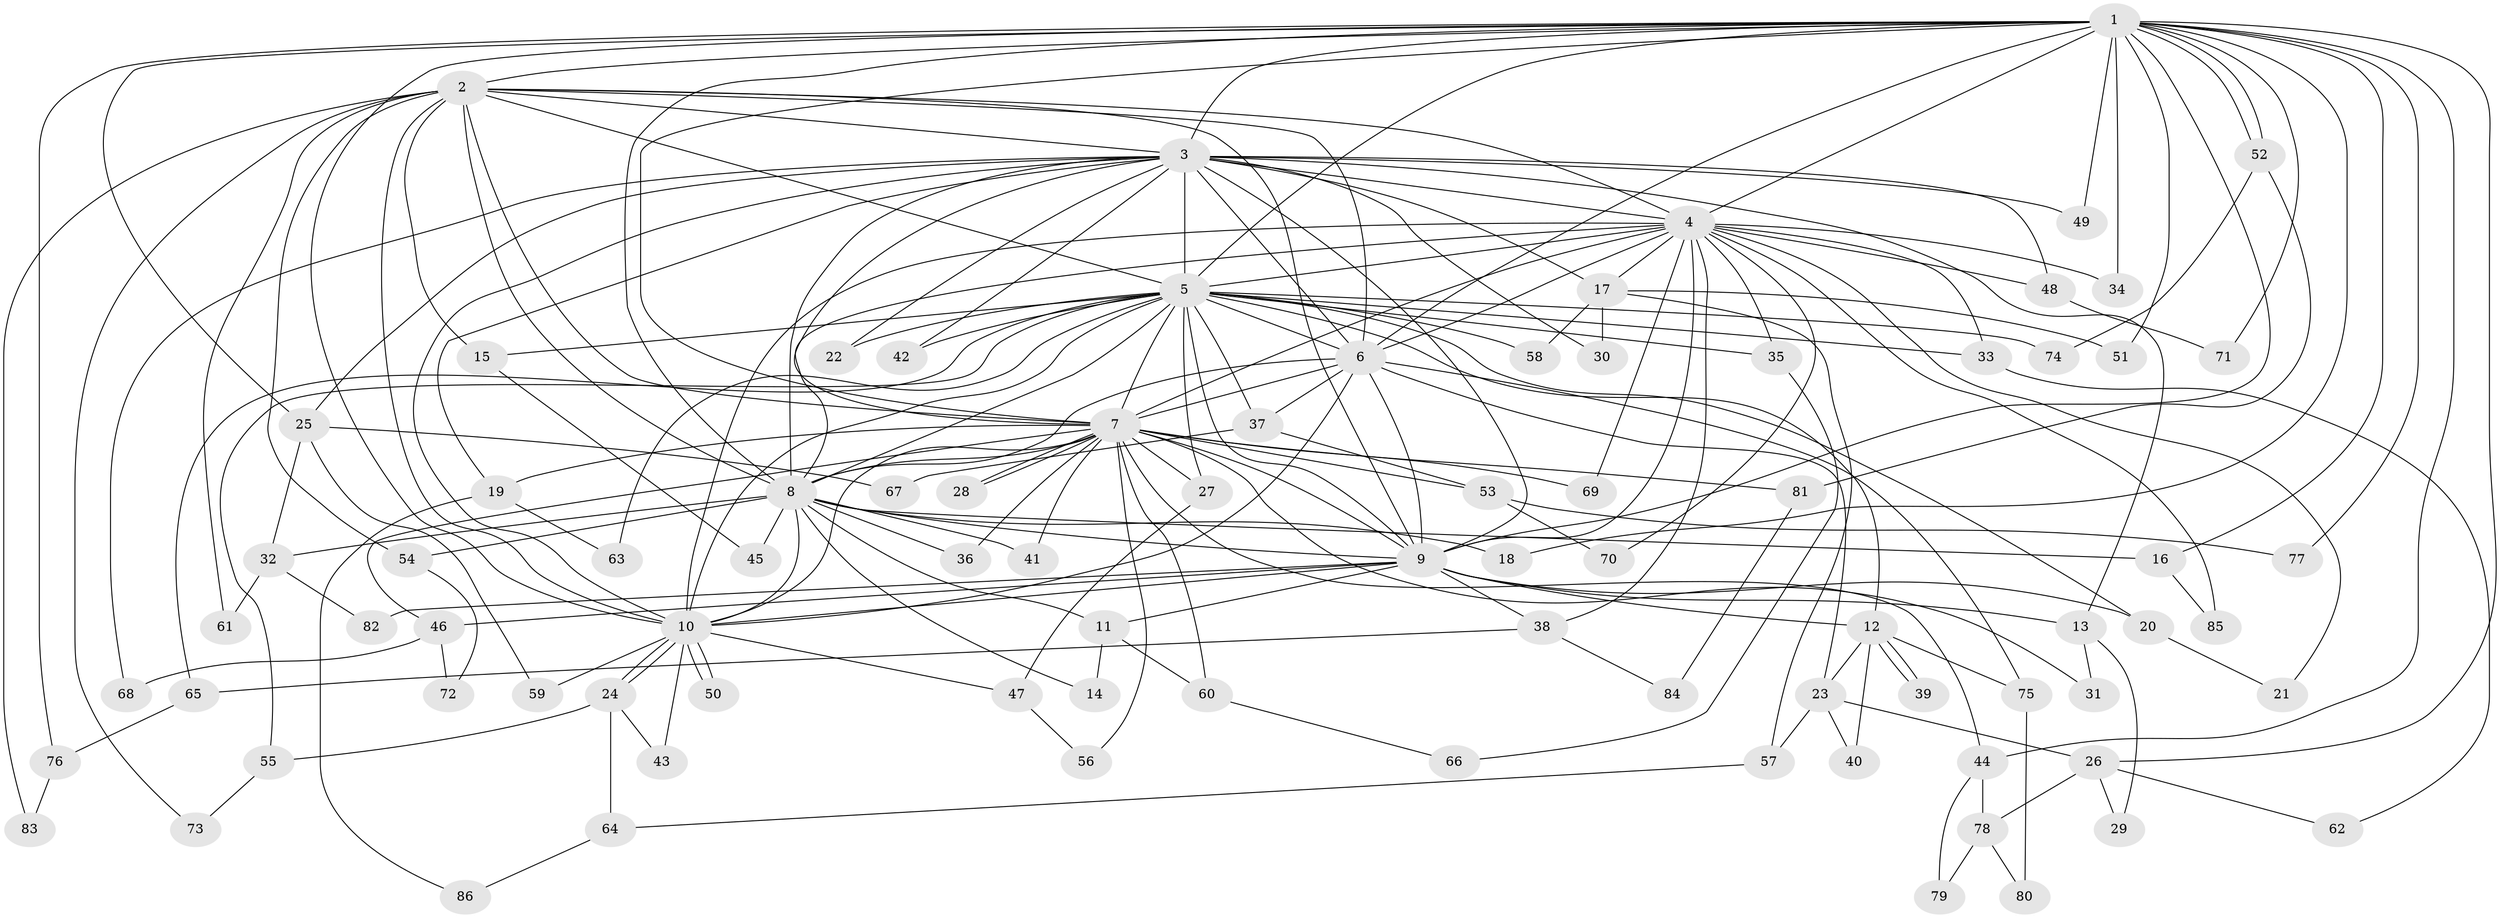 // coarse degree distribution, {20: 0.01694915254237288, 12: 0.01694915254237288, 22: 0.01694915254237288, 17: 0.01694915254237288, 21: 0.01694915254237288, 11: 0.01694915254237288, 19: 0.01694915254237288, 18: 0.01694915254237288, 3: 0.3050847457627119, 5: 0.03389830508474576, 7: 0.01694915254237288, 2: 0.3728813559322034, 4: 0.0847457627118644, 8: 0.01694915254237288, 6: 0.01694915254237288, 1: 0.01694915254237288}
// Generated by graph-tools (version 1.1) at 2025/51/02/27/25 19:51:41]
// undirected, 86 vertices, 197 edges
graph export_dot {
graph [start="1"]
  node [color=gray90,style=filled];
  1;
  2;
  3;
  4;
  5;
  6;
  7;
  8;
  9;
  10;
  11;
  12;
  13;
  14;
  15;
  16;
  17;
  18;
  19;
  20;
  21;
  22;
  23;
  24;
  25;
  26;
  27;
  28;
  29;
  30;
  31;
  32;
  33;
  34;
  35;
  36;
  37;
  38;
  39;
  40;
  41;
  42;
  43;
  44;
  45;
  46;
  47;
  48;
  49;
  50;
  51;
  52;
  53;
  54;
  55;
  56;
  57;
  58;
  59;
  60;
  61;
  62;
  63;
  64;
  65;
  66;
  67;
  68;
  69;
  70;
  71;
  72;
  73;
  74;
  75;
  76;
  77;
  78;
  79;
  80;
  81;
  82;
  83;
  84;
  85;
  86;
  1 -- 2;
  1 -- 3;
  1 -- 4;
  1 -- 5;
  1 -- 6;
  1 -- 7;
  1 -- 8;
  1 -- 9;
  1 -- 10;
  1 -- 16;
  1 -- 18;
  1 -- 25;
  1 -- 26;
  1 -- 34;
  1 -- 44;
  1 -- 49;
  1 -- 51;
  1 -- 52;
  1 -- 52;
  1 -- 71;
  1 -- 76;
  1 -- 77;
  2 -- 3;
  2 -- 4;
  2 -- 5;
  2 -- 6;
  2 -- 7;
  2 -- 8;
  2 -- 9;
  2 -- 10;
  2 -- 15;
  2 -- 54;
  2 -- 61;
  2 -- 73;
  2 -- 83;
  3 -- 4;
  3 -- 5;
  3 -- 6;
  3 -- 7;
  3 -- 8;
  3 -- 9;
  3 -- 10;
  3 -- 13;
  3 -- 17;
  3 -- 19;
  3 -- 22;
  3 -- 25;
  3 -- 30;
  3 -- 42;
  3 -- 48;
  3 -- 49;
  3 -- 68;
  4 -- 5;
  4 -- 6;
  4 -- 7;
  4 -- 8;
  4 -- 9;
  4 -- 10;
  4 -- 17;
  4 -- 21;
  4 -- 33;
  4 -- 34;
  4 -- 35;
  4 -- 38;
  4 -- 48;
  4 -- 69;
  4 -- 70;
  4 -- 85;
  5 -- 6;
  5 -- 7;
  5 -- 8;
  5 -- 9;
  5 -- 10;
  5 -- 12;
  5 -- 15;
  5 -- 20;
  5 -- 22;
  5 -- 27;
  5 -- 33;
  5 -- 35;
  5 -- 37;
  5 -- 42;
  5 -- 55;
  5 -- 58;
  5 -- 63;
  5 -- 65;
  5 -- 74;
  6 -- 7;
  6 -- 8;
  6 -- 9;
  6 -- 10;
  6 -- 23;
  6 -- 37;
  6 -- 75;
  7 -- 8;
  7 -- 9;
  7 -- 10;
  7 -- 19;
  7 -- 27;
  7 -- 28;
  7 -- 28;
  7 -- 31;
  7 -- 36;
  7 -- 41;
  7 -- 44;
  7 -- 46;
  7 -- 53;
  7 -- 56;
  7 -- 60;
  7 -- 69;
  7 -- 81;
  8 -- 9;
  8 -- 10;
  8 -- 11;
  8 -- 14;
  8 -- 16;
  8 -- 18;
  8 -- 32;
  8 -- 36;
  8 -- 41;
  8 -- 45;
  8 -- 54;
  9 -- 10;
  9 -- 11;
  9 -- 12;
  9 -- 13;
  9 -- 20;
  9 -- 38;
  9 -- 46;
  9 -- 82;
  10 -- 24;
  10 -- 24;
  10 -- 43;
  10 -- 47;
  10 -- 50;
  10 -- 50;
  10 -- 59;
  11 -- 14;
  11 -- 60;
  12 -- 23;
  12 -- 39;
  12 -- 39;
  12 -- 40;
  12 -- 75;
  13 -- 29;
  13 -- 31;
  15 -- 45;
  16 -- 85;
  17 -- 30;
  17 -- 51;
  17 -- 57;
  17 -- 58;
  19 -- 63;
  19 -- 86;
  20 -- 21;
  23 -- 26;
  23 -- 40;
  23 -- 57;
  24 -- 43;
  24 -- 55;
  24 -- 64;
  25 -- 32;
  25 -- 59;
  25 -- 67;
  26 -- 29;
  26 -- 62;
  26 -- 78;
  27 -- 47;
  32 -- 61;
  32 -- 82;
  33 -- 62;
  35 -- 66;
  37 -- 53;
  37 -- 67;
  38 -- 65;
  38 -- 84;
  44 -- 78;
  44 -- 79;
  46 -- 68;
  46 -- 72;
  47 -- 56;
  48 -- 71;
  52 -- 74;
  52 -- 81;
  53 -- 70;
  53 -- 77;
  54 -- 72;
  55 -- 73;
  57 -- 64;
  60 -- 66;
  64 -- 86;
  65 -- 76;
  75 -- 80;
  76 -- 83;
  78 -- 79;
  78 -- 80;
  81 -- 84;
}
